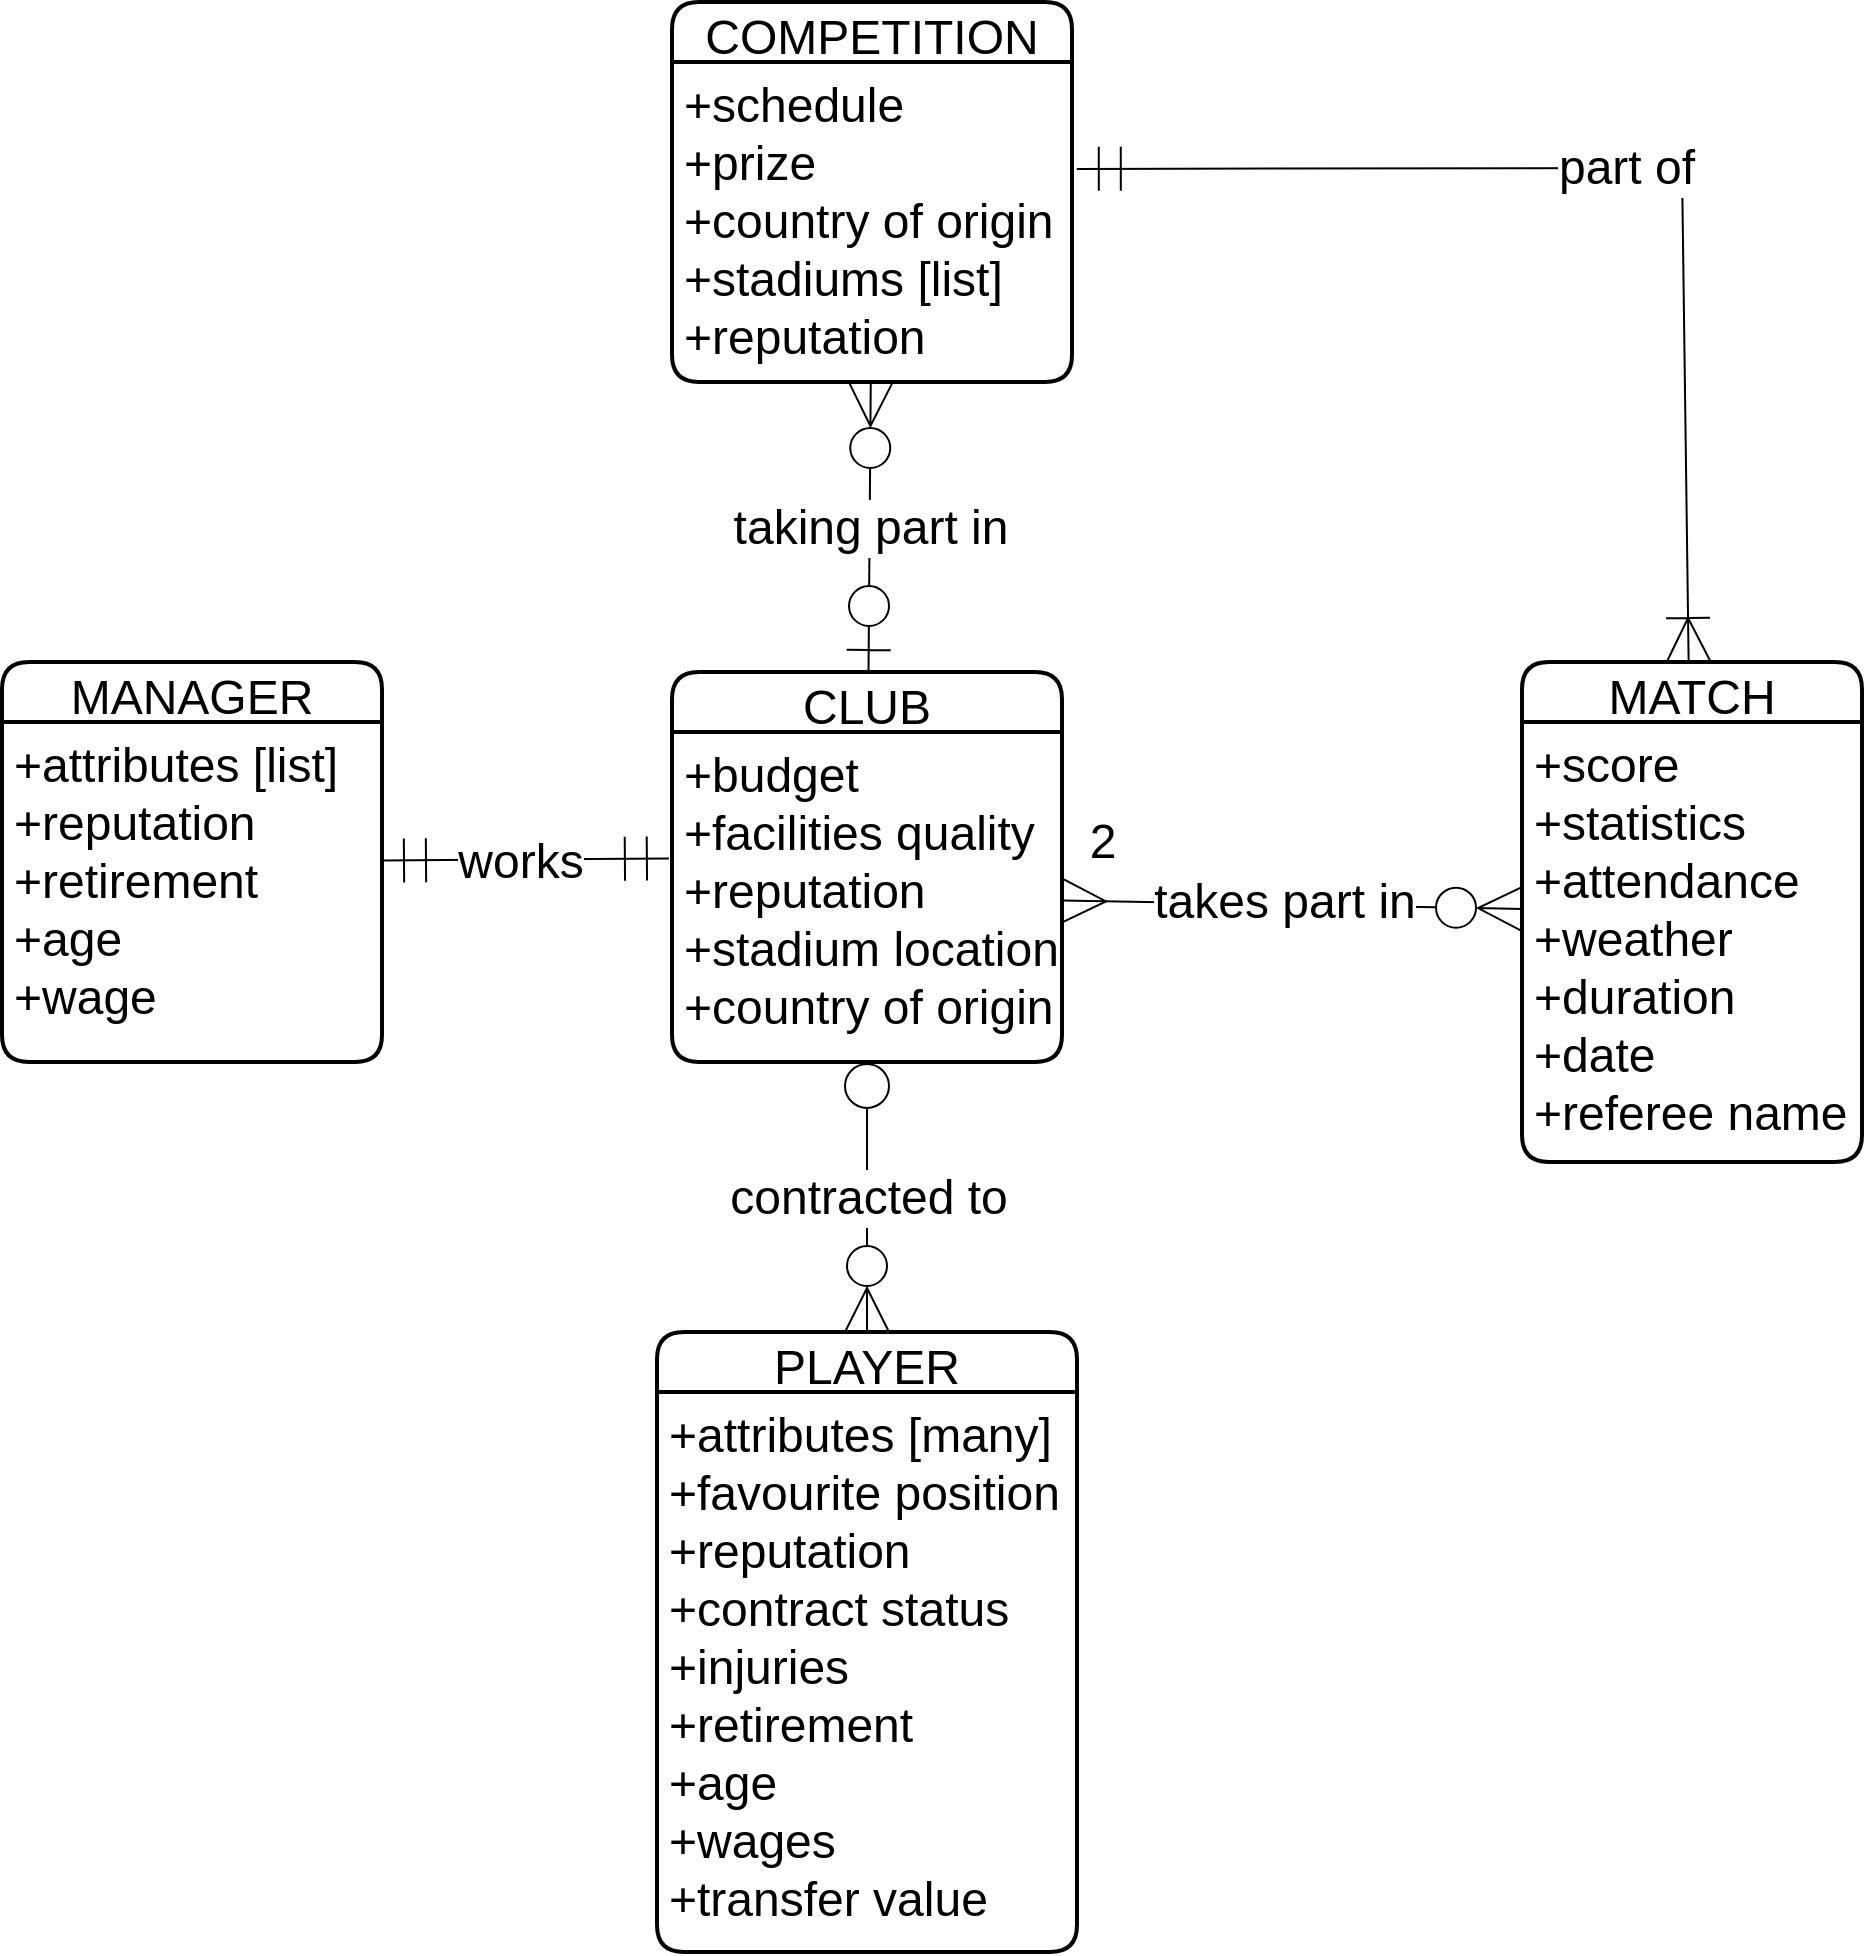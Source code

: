 <mxfile version="20.5.1" type="device"><diagram id="CCzbelAdY-_EfAq5Ly9S" name="Page-1"><mxGraphModel dx="2249" dy="1906" grid="1" gridSize="10" guides="1" tooltips="1" connect="1" arrows="1" fold="1" page="1" pageScale="1" pageWidth="827" pageHeight="1169" math="0" shadow="0"><root><mxCell id="0"/><mxCell id="1" parent="0"/><mxCell id="48" value="contracted to" style="edgeStyle=none;html=1;startArrow=ERzeroToMany;startFill=0;endArrow=circle;endFill=0;startSize=20;endSize=10;fontSize=24;" parent="1" source="22" target="25" edge="1"><mxGeometry relative="1" as="geometry"/></mxCell><mxCell id="22" value="PLAYER" style="swimlane;childLayout=stackLayout;horizontal=1;startSize=30;horizontalStack=0;rounded=1;fontSize=24;fontStyle=0;strokeWidth=2;resizeParent=0;resizeLast=1;shadow=0;dashed=0;align=center;" parent="1" vertex="1"><mxGeometry x="197.5" y="585" width="210" height="310" as="geometry"/></mxCell><mxCell id="23" value="+attributes [many] &#10;+favourite position&#10;+reputation&#10;+contract status&#10;+injuries&#10;+retirement&#10;+age&#10;+wages&#10;+transfer value" style="align=left;strokeColor=none;fillColor=none;spacingLeft=4;fontSize=24;verticalAlign=top;resizable=0;rotatable=0;part=1;" parent="22" vertex="1"><mxGeometry y="30" width="210" height="280" as="geometry"/></mxCell><mxCell id="58" value="taking part in" style="edgeStyle=none;html=1;startArrow=ERzeroToOne;startFill=0;endArrow=ERzeroToMany;endFill=0;startSize=20;endSize=20;fontSize=24;" parent="1" source="24" target="33" edge="1"><mxGeometry relative="1" as="geometry"/></mxCell><mxCell id="24" value="CLUB" style="swimlane;childLayout=stackLayout;horizontal=1;startSize=30;horizontalStack=0;rounded=1;fontSize=24;fontStyle=0;strokeWidth=2;resizeParent=0;resizeLast=1;shadow=0;dashed=0;align=center;" parent="1" vertex="1"><mxGeometry x="205" y="255" width="195" height="195" as="geometry"/></mxCell><mxCell id="25" value="+budget&#10;+facilities quality&#10;+reputation&#10;+stadium location&#10;+country of origin" style="align=left;strokeColor=none;fillColor=none;spacingLeft=4;fontSize=24;verticalAlign=top;resizable=0;rotatable=0;part=1;" parent="24" vertex="1"><mxGeometry y="30" width="195" height="165" as="geometry"/></mxCell><mxCell id="60" value="part of" style="edgeStyle=none;html=1;entryX=1.012;entryY=0.334;entryDx=0;entryDy=0;entryPerimeter=0;startArrow=ERoneToMany;startFill=0;endArrow=ERmandOne;endFill=0;startSize=20;endSize=20;fontSize=24;" parent="1" source="27" target="33" edge="1"><mxGeometry relative="1" as="geometry"><Array as="points"><mxPoint x="710" y="3"/></Array></mxGeometry></mxCell><mxCell id="27" value="MATCH" style="swimlane;childLayout=stackLayout;horizontal=1;startSize=30;horizontalStack=0;rounded=1;fontSize=24;fontStyle=0;strokeWidth=2;resizeParent=0;resizeLast=1;shadow=0;dashed=0;align=center;" parent="1" vertex="1"><mxGeometry x="630" y="250" width="170" height="250" as="geometry"/></mxCell><mxCell id="28" value="+score&#10;+statistics&#10;+attendance&#10;+weather&#10;+duration&#10;+date&#10;+referee name" style="align=left;strokeColor=none;fillColor=none;spacingLeft=4;fontSize=24;verticalAlign=top;resizable=0;rotatable=0;part=1;" parent="27" vertex="1"><mxGeometry y="30" width="170" height="220" as="geometry"/></mxCell><mxCell id="56" value="works" style="edgeStyle=none;html=1;startArrow=ERmandOne;startFill=0;endArrow=ERmandOne;endFill=0;startSize=20;endSize=20;entryX=-0.008;entryY=0.383;entryDx=0;entryDy=0;entryPerimeter=0;fontSize=24;" parent="1" source="29" target="25" edge="1"><mxGeometry x="-0.035" y="-1" relative="1" as="geometry"><mxPoint as="offset"/></mxGeometry></mxCell><mxCell id="29" value="MANAGER" style="swimlane;childLayout=stackLayout;horizontal=1;startSize=30;horizontalStack=0;rounded=1;fontSize=24;fontStyle=0;strokeWidth=2;resizeParent=0;resizeLast=1;shadow=0;dashed=0;align=center;" parent="1" vertex="1"><mxGeometry x="-130" y="250" width="190" height="200" as="geometry"/></mxCell><mxCell id="30" value="+attributes [list]&#10;+reputation&#10;+retirement&#10;+age&#10;+wage" style="align=left;strokeColor=none;fillColor=none;spacingLeft=4;fontSize=24;verticalAlign=top;resizable=0;rotatable=0;part=1;" parent="29" vertex="1"><mxGeometry y="30" width="190" height="170" as="geometry"/></mxCell><mxCell id="32" value="COMPETITION" style="swimlane;childLayout=stackLayout;horizontal=1;startSize=30;horizontalStack=0;rounded=1;fontSize=24;fontStyle=0;strokeWidth=2;resizeParent=0;resizeLast=1;shadow=0;dashed=0;align=center;" parent="1" vertex="1"><mxGeometry x="205" y="-80" width="200" height="190" as="geometry"/></mxCell><mxCell id="33" value="+schedule&#10;+prize&#10;+country of origin&#10;+stadiums [list]&#10;+reputation" style="align=left;strokeColor=none;fillColor=none;spacingLeft=4;fontSize=24;verticalAlign=top;resizable=0;rotatable=0;part=1;" parent="32" vertex="1"><mxGeometry y="30" width="200" height="160" as="geometry"/></mxCell><mxCell id="53" value="takes part in" style="edgeStyle=none;html=1;startArrow=ERmany;startFill=0;endArrow=ERzeroToMany;endFill=0;startSize=20;endSize=20;fontSize=24;" parent="1" source="25" target="27" edge="1"><mxGeometry x="-0.037" y="1" relative="1" as="geometry"><Array as="points"/><mxPoint as="offset"/></mxGeometry></mxCell><mxCell id="62" value="2" style="text;html=1;align=center;verticalAlign=middle;resizable=0;points=[];autosize=1;strokeColor=none;fillColor=none;fontSize=24;" parent="1" vertex="1"><mxGeometry x="400" y="320" width="40" height="40" as="geometry"/></mxCell></root></mxGraphModel></diagram></mxfile>